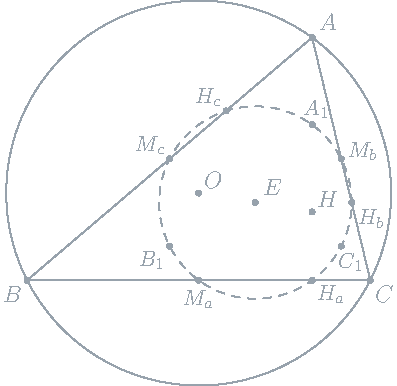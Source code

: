 import geometry;
size(7cm);

pen penColor = rgb("98a3ad");

triangle t = triangleabc(4, 6, 5.5);

point A = t.C;
point B = t.A;
point C = t.B;

circle w = circle(t);

point O = w.C;
point H = orthocentercenter(t);
point _E = midpoint(segment(O, H));

point Ma = midpoint(segment(C, B));
point Mc = midpoint(segment(A, B));
point Mb = midpoint(segment(C, A));

point Ha = intersectionpoint(line(A, H), line(B, C));
point Hb = intersectionpoint(line(B, H), line(A, C));
point Hc = intersectionpoint(line(C, H), line(B, A));

point A1 = midpoint(segment(A, H));
point C1 = midpoint(segment(C, H));
point B1 = midpoint(segment(B, H));



circle e = circle(_E, w.r/2);



//draw

dot("$A$", A, N+E, fontsize(12) + penColor);
dot("$B$", B, SW, fontsize(12) + penColor);
dot("$C$", C, SE, fontsize(12) + penColor);

draw(t, penColor);
draw(w, penColor);
draw(e, penColor+dashed);


dot("$E$", _E, N+E, fontsize(12) + penColor);
dot("$O$", O, NE, fontsize(12) + penColor);
dot("$H$", H, NE, fontsize(12) + penColor);



dot("$C_1$", C1, S+E*0.5, fontsize(11) + penColor);
dot("$B_1$", B1, SW, fontsize(11) + penColor);
dot("$A_1$", A1, N+E*0.2, fontsize(11) + penColor);

dot("$H_b$", Hb, S+E, fontsize(11) + penColor);
dot("$H_c$", Hc, NW, fontsize(11) + penColor);
dot("$H_a$", Ha, SE, fontsize(11) + penColor);

dot("$M_b$", Mb, N*0.5+E, fontsize(11) + penColor);
dot("$M_c$", Mc, NW, fontsize(11) + penColor);
dot("$M_a$", Ma, S*1.5, fontsize(11) + penColor);
